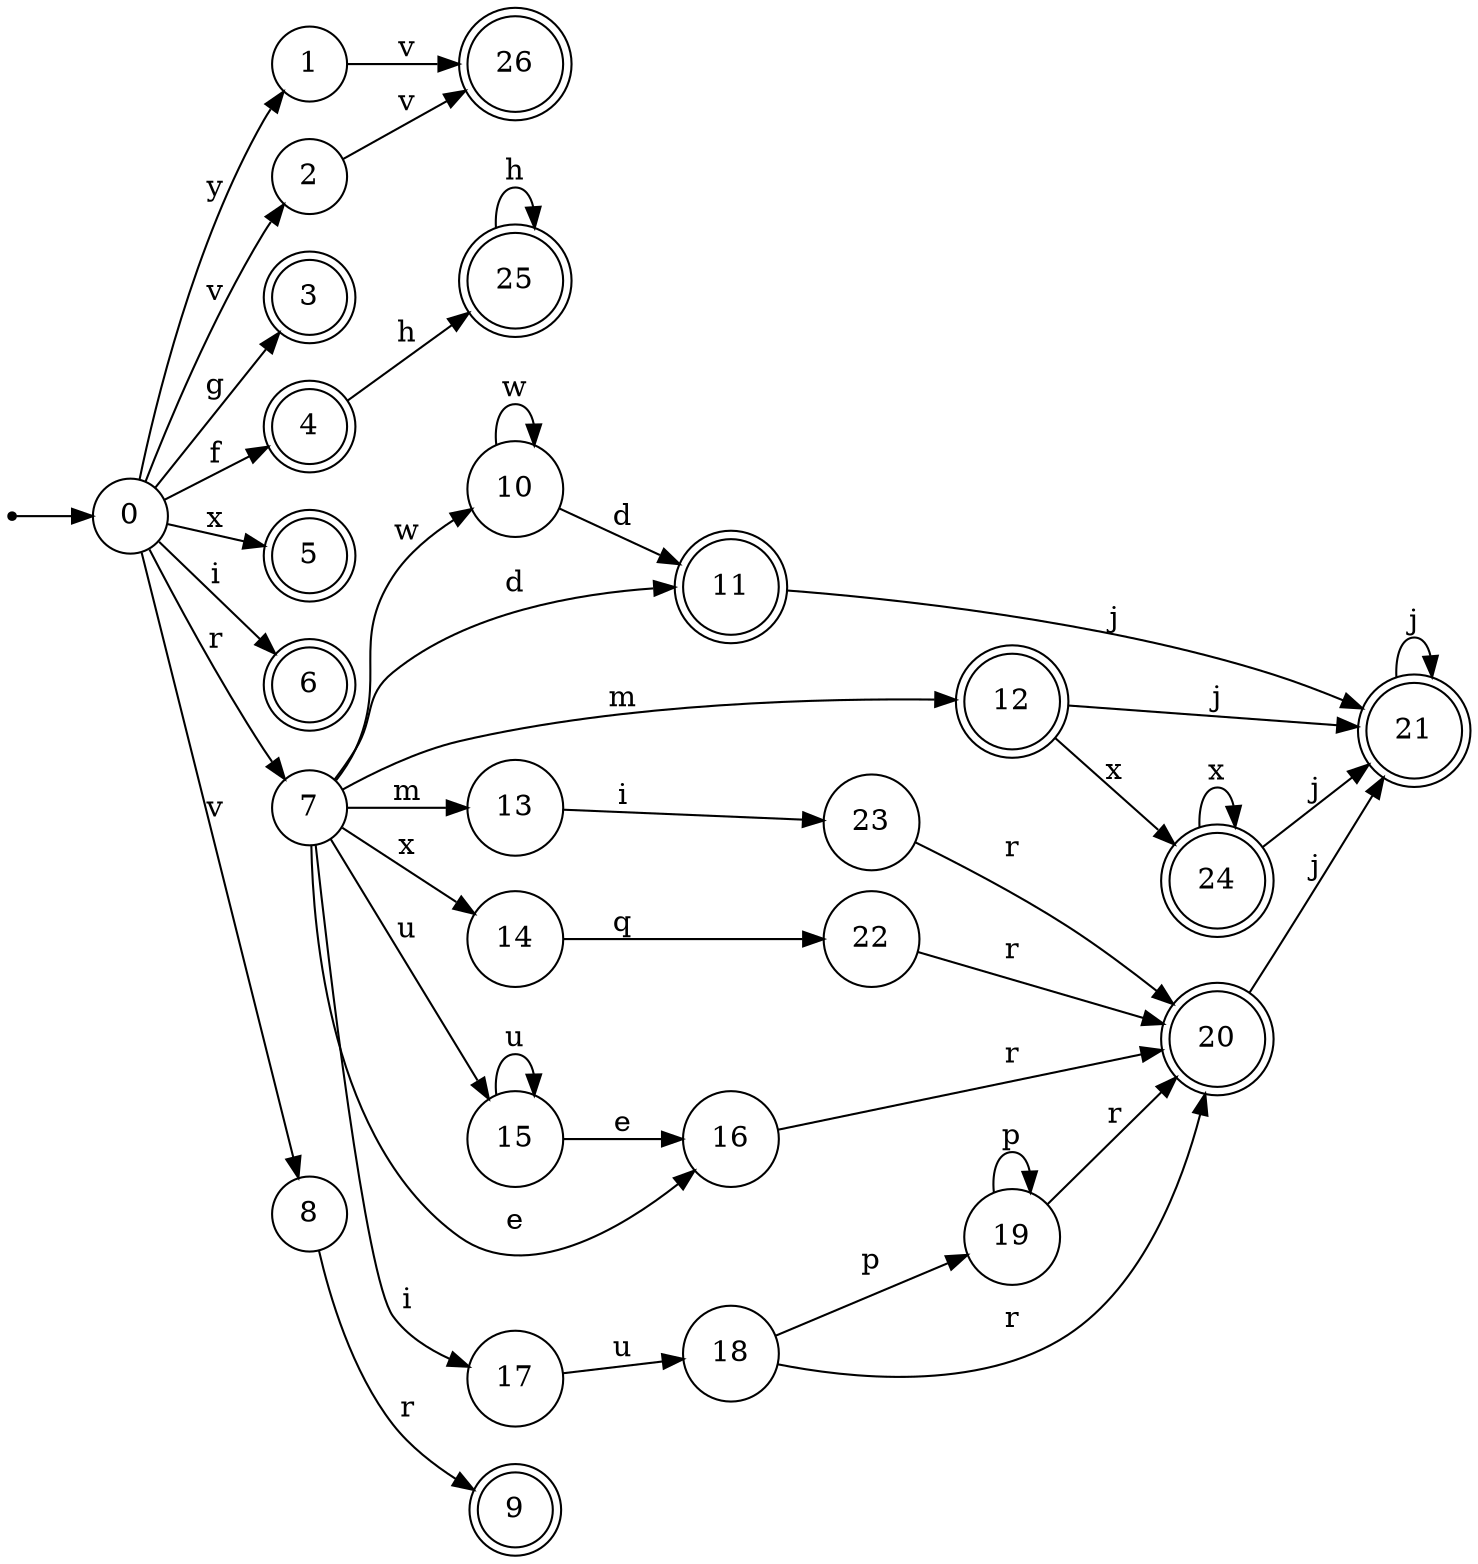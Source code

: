 digraph finite_state_machine {
rankdir=LR;
size="20,20";
node [shape = point]; "dummy0"
node [shape = circle]; "0";
"dummy0" -> "0";
node [shape = circle]; "1";
node [shape = circle]; "2";
node [shape = doublecircle]; "3";node [shape = doublecircle]; "4";node [shape = doublecircle]; "5";node [shape = doublecircle]; "6";node [shape = circle]; "7";
node [shape = circle]; "8";
node [shape = doublecircle]; "9";node [shape = circle]; "10";
node [shape = doublecircle]; "11";node [shape = doublecircle]; "12";node [shape = circle]; "13";
node [shape = circle]; "14";
node [shape = circle]; "15";
node [shape = circle]; "16";
node [shape = circle]; "17";
node [shape = circle]; "18";
node [shape = circle]; "19";
node [shape = doublecircle]; "20";node [shape = doublecircle]; "21";node [shape = circle]; "22";
node [shape = circle]; "23";
node [shape = doublecircle]; "24";node [shape = doublecircle]; "25";node [shape = doublecircle]; "26";"0" -> "1" [label = "y"];
 "0" -> "8" [label = "v"];
 "0" -> "2" [label = "v"];
 "0" -> "3" [label = "g"];
 "0" -> "4" [label = "f"];
 "0" -> "5" [label = "x"];
 "0" -> "6" [label = "i"];
 "0" -> "7" [label = "r"];
 "8" -> "9" [label = "r"];
 "7" -> "10" [label = "w"];
 "7" -> "11" [label = "d"];
 "7" -> "12" [label = "m"];
 "7" -> "13" [label = "m"];
 "7" -> "14" [label = "x"];
 "7" -> "15" [label = "u"];
 "7" -> "16" [label = "e"];
 "7" -> "17" [label = "i"];
 "17" -> "18" [label = "u"];
 "18" -> "19" [label = "p"];
 "18" -> "20" [label = "r"];
 "20" -> "21" [label = "j"];
 "21" -> "21" [label = "j"];
 "19" -> "19" [label = "p"];
 "19" -> "20" [label = "r"];
 "16" -> "20" [label = "r"];
 "15" -> "15" [label = "u"];
 "15" -> "16" [label = "e"];
 "14" -> "22" [label = "q"];
 "22" -> "20" [label = "r"];
 "13" -> "23" [label = "i"];
 "23" -> "20" [label = "r"];
 "12" -> "24" [label = "x"];
 "12" -> "21" [label = "j"];
 "24" -> "24" [label = "x"];
 "24" -> "21" [label = "j"];
 "11" -> "21" [label = "j"];
 "10" -> "10" [label = "w"];
 "10" -> "11" [label = "d"];
 "4" -> "25" [label = "h"];
 "25" -> "25" [label = "h"];
 "2" -> "26" [label = "v"];
 "1" -> "26" [label = "v"];
 }
